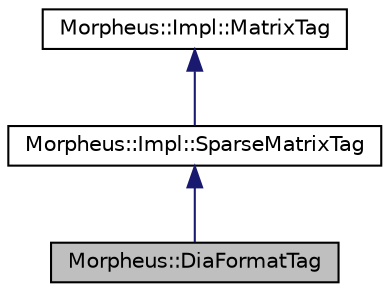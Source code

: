 digraph "Morpheus::DiaFormatTag"
{
 // LATEX_PDF_SIZE
  edge [fontname="Helvetica",fontsize="10",labelfontname="Helvetica",labelfontsize="10"];
  node [fontname="Helvetica",fontsize="10",shape=record];
  Node1 [label="Morpheus::DiaFormatTag",height=0.2,width=0.4,color="black", fillcolor="grey75", style="filled", fontcolor="black",tooltip="Tag used to mark containers as Matrix containers (Sparse) with Diagonal (DIA) Storage Format."];
  Node2 -> Node1 [dir="back",color="midnightblue",fontsize="10",style="solid",fontname="Helvetica"];
  Node2 [label="Morpheus::Impl::SparseMatrixTag",height=0.2,width=0.4,color="black", fillcolor="white", style="filled",URL="$structMorpheus_1_1Impl_1_1SparseMatrixTag.html",tooltip="Tag used to mark containers as Sparse Matrices."];
  Node3 -> Node2 [dir="back",color="midnightblue",fontsize="10",style="solid",fontname="Helvetica"];
  Node3 [label="Morpheus::Impl::MatrixTag",height=0.2,width=0.4,color="black", fillcolor="white", style="filled",URL="$structMorpheus_1_1Impl_1_1MatrixTag.html",tooltip="Tag used to mark containers as Matrices."];
}
